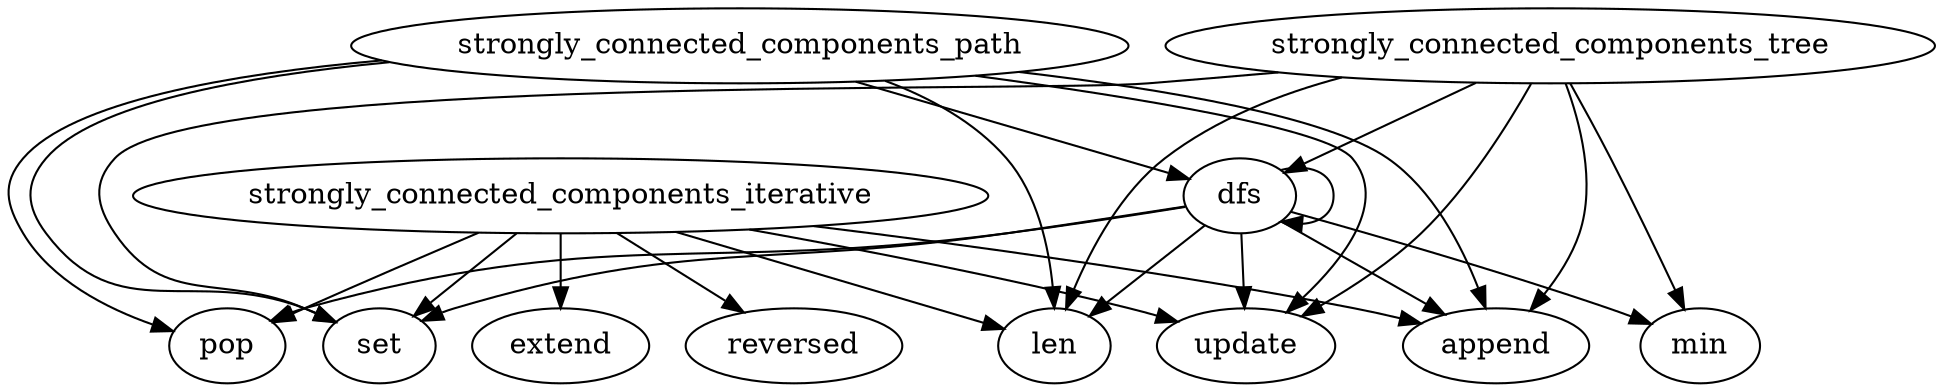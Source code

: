 digraph  {
dfs;
len;
append;
pop;
set;
update;
strongly_connected_components_path;
min;
strongly_connected_components_tree;
strongly_connected_components_iterative;
extend;
reversed;
dfs -> len;
dfs -> append;
dfs -> dfs;
dfs -> pop;
dfs -> set;
dfs -> update;
dfs -> min;
strongly_connected_components_path -> set;
strongly_connected_components_path -> len;
strongly_connected_components_path -> append;
strongly_connected_components_path -> dfs;
strongly_connected_components_path -> pop;
strongly_connected_components_path -> update;
strongly_connected_components_tree -> set;
strongly_connected_components_tree -> len;
strongly_connected_components_tree -> append;
strongly_connected_components_tree -> dfs;
strongly_connected_components_tree -> min;
strongly_connected_components_tree -> update;
strongly_connected_components_iterative -> set;
strongly_connected_components_iterative -> pop;
strongly_connected_components_iterative -> len;
strongly_connected_components_iterative -> append;
strongly_connected_components_iterative -> extend;
strongly_connected_components_iterative -> reversed;
strongly_connected_components_iterative -> update;
}
